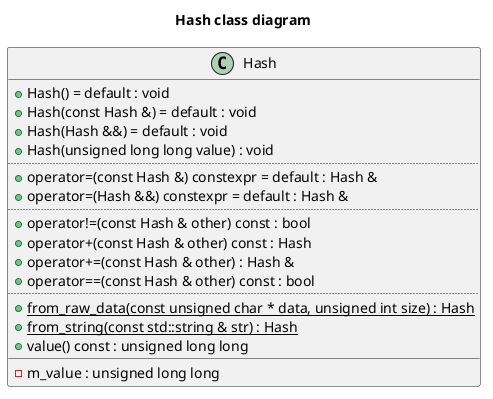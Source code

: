 @startuml
title Hash class diagram
left to right direction
class "Hash" as C_0011226729605516039040
class C_0011226729605516039040 {
+Hash() = default : void
+Hash(const Hash &) = default : void
+Hash(Hash &&) = default : void
+Hash(unsigned long long value) : void
..
+operator=(const Hash &) constexpr = default : Hash &
+operator=(Hash &&) constexpr = default : Hash &
..
+operator!=(const Hash & other) const : bool
+operator+(const Hash & other) const : Hash
+operator+=(const Hash & other) : Hash &
+operator==(const Hash & other) const : bool
..
{static} +from_raw_data(const unsigned char * data, unsigned int size) : Hash
{static} +from_string(const std::string & str) : Hash
+value() const : unsigned long long
__
-m_value : unsigned long long
}

'Generated with clang-uml, version 0.6.1-15-gbf4bfdc
'LLVM version clang version 19.1.7 (Fedora 19.1.7-3.fc41)
@enduml
